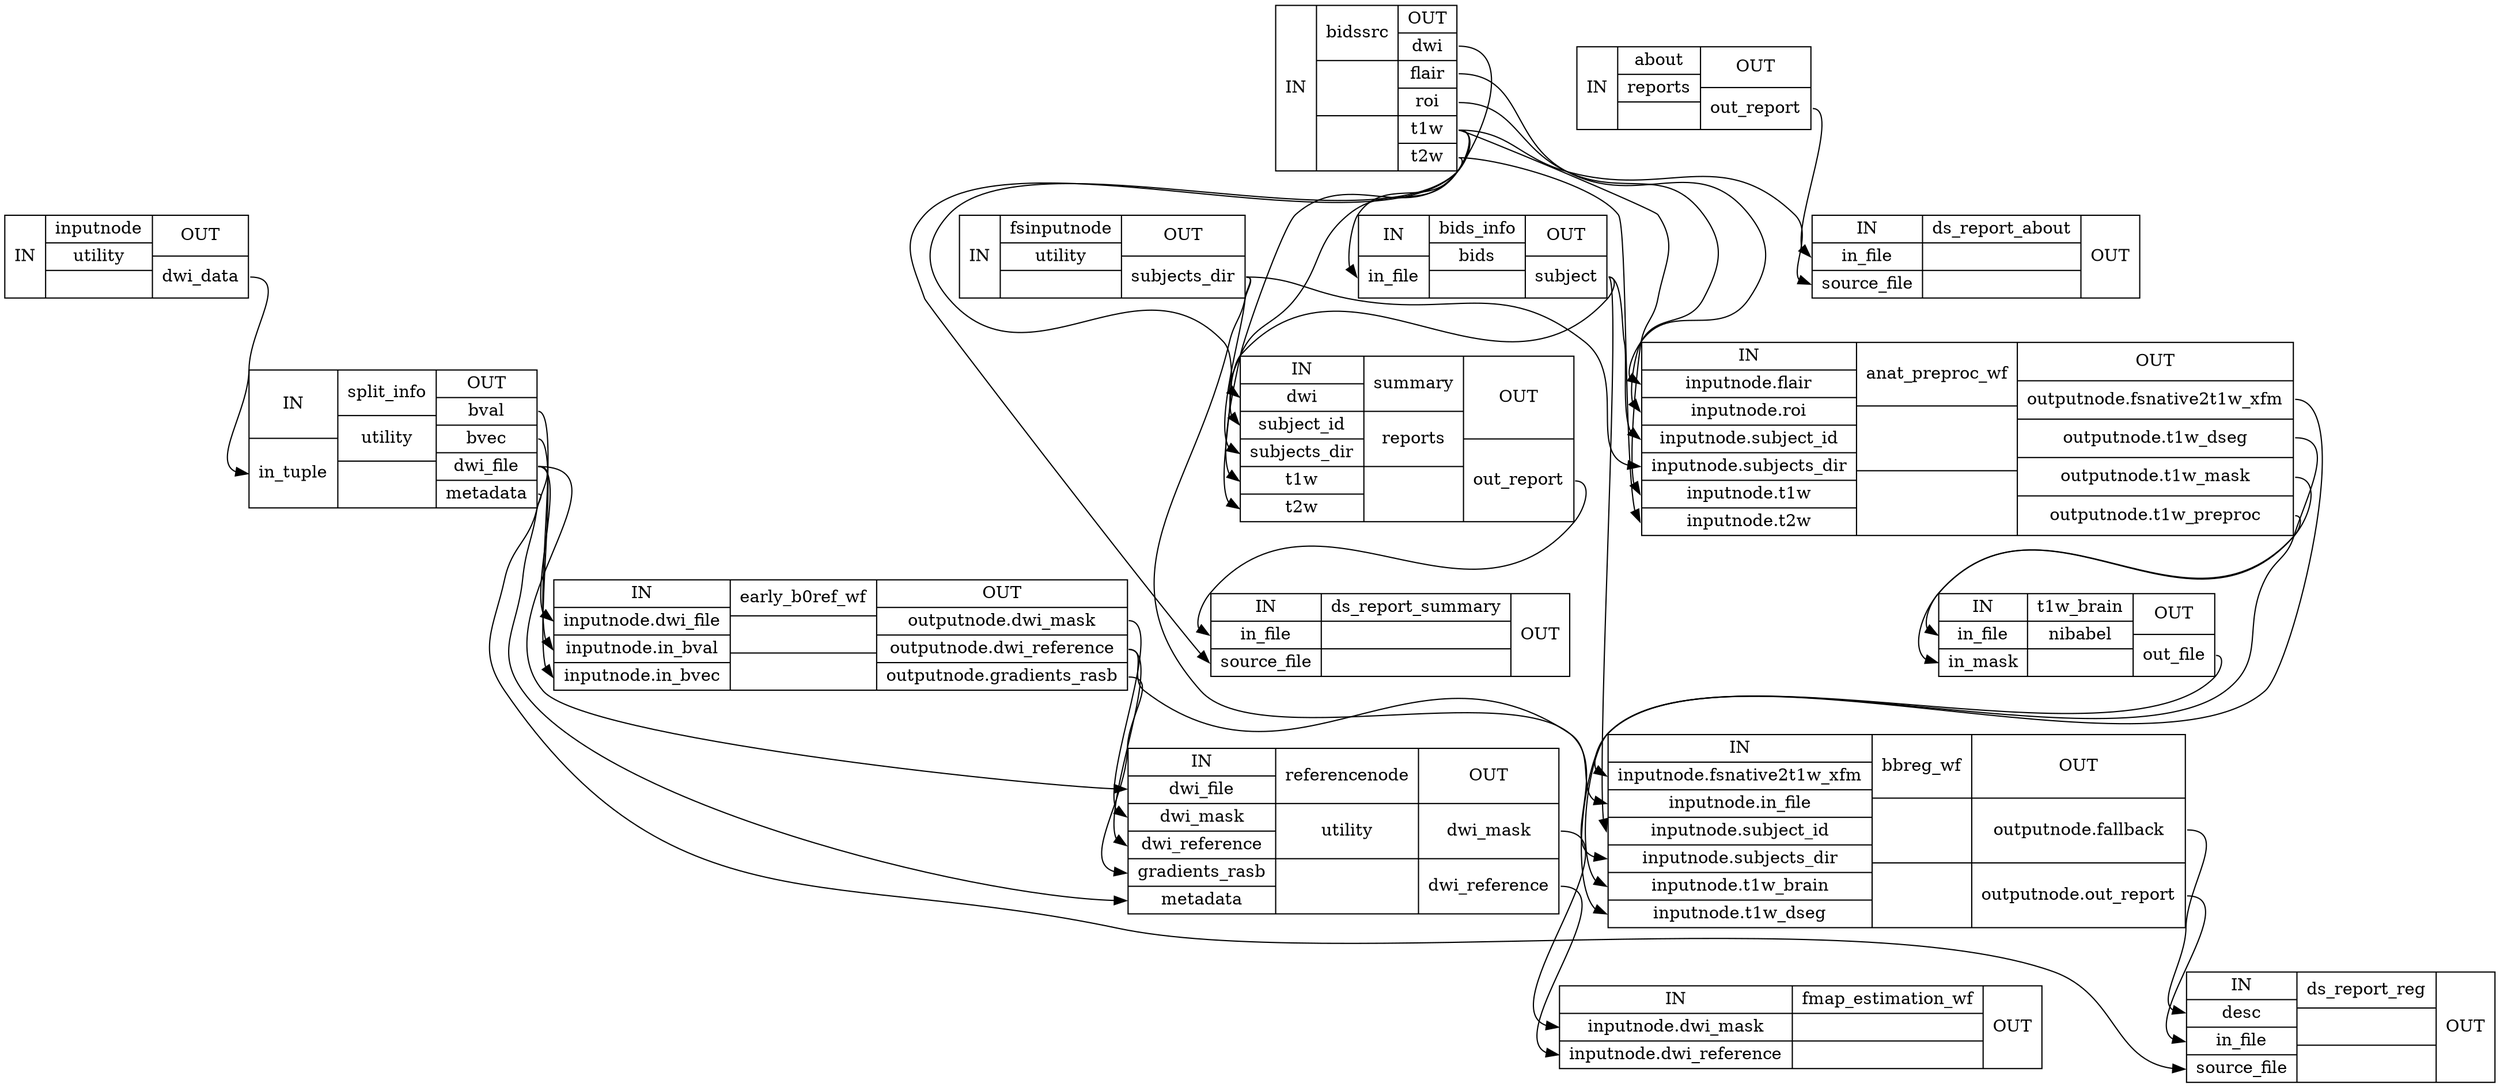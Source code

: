digraph structs {
node [shape=record];
single_subject_THP0005_wfinputnode [label="{IN}|{ inputnode | utility |  }|{OUT|<outdwidata> dwi_data}"];
single_subject_THP0005_wfsplit_info [label="{IN|<inintuple> in_tuple}|{ split_info | utility |  }|{OUT|<outbval> bval|<outbvec> bvec|<outdwifile> dwi_file|<outmetadata> metadata}"];
single_subject_THP0005_wfearly_b0ref_wf [label="{IN|<ininputnodedwifile> inputnode.dwi_file|<ininputnodeinbval> inputnode.in_bval|<ininputnodeinbvec> inputnode.in_bvec}|{ early_b0ref_wf |  |  }|{OUT|<outoutputnodedwimask> outputnode.dwi_mask|<outoutputnodedwireference> outputnode.dwi_reference|<outoutputnodegradientsrasb> outputnode.gradients_rasb}"];
single_subject_THP0005_wfreferencenode [label="{IN|<indwifile> dwi_file|<indwimask> dwi_mask|<indwireference> dwi_reference|<ingradientsrasb> gradients_rasb|<inmetadata> metadata}|{ referencenode | utility |  }|{OUT|<outdwimask> dwi_mask|<outdwireference> dwi_reference}"];
single_subject_THP0005_wffmap_estimation_wf [label="{IN|<ininputnodedwimask> inputnode.dwi_mask|<ininputnodedwireference> inputnode.dwi_reference}|{ fmap_estimation_wf |  |  }|{OUT}"];
single_subject_THP0005_wfabout [label="{IN}|{ about | reports |  }|{OUT|<outoutreport> out_report}"];
single_subject_THP0005_wfbidssrc [label="{IN}|{ bidssrc |  |  }|{OUT|<outdwi> dwi|<outflair> flair|<outroi> roi|<outt1w> t1w|<outt2w> t2w}"];
single_subject_THP0005_wfds_report_about [label="{IN|<ininfile> in_file|<insourcefile> source_file}|{ ds_report_about |  |  }|{OUT}"];
single_subject_THP0005_wfbids_info [label="{IN|<ininfile> in_file}|{ bids_info | bids |  }|{OUT|<outsubject> subject}"];
single_subject_THP0005_wffsinputnode [label="{IN}|{ fsinputnode | utility |  }|{OUT|<outsubjectsdir> subjects_dir}"];
single_subject_THP0005_wfsummary [label="{IN|<indwi> dwi|<insubjectid> subject_id|<insubjectsdir> subjects_dir|<int1w> t1w|<int2w> t2w}|{ summary | reports |  }|{OUT|<outoutreport> out_report}"];
single_subject_THP0005_wfds_report_summary [label="{IN|<ininfile> in_file|<insourcefile> source_file}|{ ds_report_summary |  |  }|{OUT}"];
single_subject_THP0005_wfanat_preproc_wf [label="{IN|<ininputnodeflair> inputnode.flair|<ininputnoderoi> inputnode.roi|<ininputnodesubjectid> inputnode.subject_id|<ininputnodesubjectsdir> inputnode.subjects_dir|<ininputnodet1w> inputnode.t1w|<ininputnodet2w> inputnode.t2w}|{ anat_preproc_wf |  |  }|{OUT|<outoutputnodefsnative2t1wxfm> outputnode.fsnative2t1w_xfm|<outoutputnodet1wdseg> outputnode.t1w_dseg|<outoutputnodet1wmask> outputnode.t1w_mask|<outoutputnodet1wpreproc> outputnode.t1w_preproc}"];
single_subject_THP0005_wft1w_brain [label="{IN|<ininfile> in_file|<ininmask> in_mask}|{ t1w_brain | nibabel |  }|{OUT|<outoutfile> out_file}"];
single_subject_THP0005_wfbbreg_wf [label="{IN|<ininputnodefsnative2t1wxfm> inputnode.fsnative2t1w_xfm|<ininputnodeinfile> inputnode.in_file|<ininputnodesubjectid> inputnode.subject_id|<ininputnodesubjectsdir> inputnode.subjects_dir|<ininputnodet1wbrain> inputnode.t1w_brain|<ininputnodet1wdseg> inputnode.t1w_dseg}|{ bbreg_wf |  |  }|{OUT|<outoutputnodefallback> outputnode.fallback|<outoutputnodeoutreport> outputnode.out_report}"];
single_subject_THP0005_wfds_report_reg [label="{IN|<indesc> desc|<ininfile> in_file|<insourcefile> source_file}|{ ds_report_reg |  |  }|{OUT}"];
single_subject_THP0005_wfabout:outoutreport:e -> single_subject_THP0005_wfds_report_about:ininfile:w;
single_subject_THP0005_wfanat_preproc_wf:outoutputnodefsnative2t1wxfm:e -> single_subject_THP0005_wfbbreg_wf:ininputnodefsnative2t1wxfm:w;
single_subject_THP0005_wfanat_preproc_wf:outoutputnodet1wdseg:e -> single_subject_THP0005_wfbbreg_wf:ininputnodet1wdseg:w;
single_subject_THP0005_wfanat_preproc_wf:outoutputnodet1wmask:e -> single_subject_THP0005_wft1w_brain:ininmask:w;
single_subject_THP0005_wfanat_preproc_wf:outoutputnodet1wpreproc:e -> single_subject_THP0005_wft1w_brain:ininfile:w;
single_subject_THP0005_wfbbreg_wf:outoutputnodefallback:e -> single_subject_THP0005_wfds_report_reg:indesc:w;
single_subject_THP0005_wfbbreg_wf:outoutputnodeoutreport:e -> single_subject_THP0005_wfds_report_reg:ininfile:w;
single_subject_THP0005_wfbids_info:outsubject:e -> single_subject_THP0005_wfanat_preproc_wf:ininputnodesubjectid:w;
single_subject_THP0005_wfbids_info:outsubject:e -> single_subject_THP0005_wfbbreg_wf:ininputnodesubjectid:w;
single_subject_THP0005_wfbids_info:outsubject:e -> single_subject_THP0005_wfsummary:insubjectid:w;
single_subject_THP0005_wfbidssrc:outdwi:e -> single_subject_THP0005_wfsummary:indwi:w;
single_subject_THP0005_wfbidssrc:outflair:e -> single_subject_THP0005_wfanat_preproc_wf:ininputnodeflair:w;
single_subject_THP0005_wfbidssrc:outroi:e -> single_subject_THP0005_wfanat_preproc_wf:ininputnoderoi:w;
single_subject_THP0005_wfbidssrc:outt1w:e -> single_subject_THP0005_wfanat_preproc_wf:ininputnodet1w:w;
single_subject_THP0005_wfbidssrc:outt1w:e -> single_subject_THP0005_wfbids_info:ininfile:w;
single_subject_THP0005_wfbidssrc:outt1w:e -> single_subject_THP0005_wfds_report_about:insourcefile:w;
single_subject_THP0005_wfbidssrc:outt1w:e -> single_subject_THP0005_wfds_report_summary:insourcefile:w;
single_subject_THP0005_wfbidssrc:outt1w:e -> single_subject_THP0005_wfsummary:int1w:w;
single_subject_THP0005_wfbidssrc:outt2w:e -> single_subject_THP0005_wfanat_preproc_wf:ininputnodet2w:w;
single_subject_THP0005_wfbidssrc:outt2w:e -> single_subject_THP0005_wfsummary:int2w:w;
single_subject_THP0005_wfearly_b0ref_wf:outoutputnodedwimask:e -> single_subject_THP0005_wfreferencenode:indwimask:w;
single_subject_THP0005_wfearly_b0ref_wf:outoutputnodedwireference:e -> single_subject_THP0005_wfbbreg_wf:ininputnodeinfile:w;
single_subject_THP0005_wfearly_b0ref_wf:outoutputnodedwireference:e -> single_subject_THP0005_wfreferencenode:indwireference:w;
single_subject_THP0005_wfearly_b0ref_wf:outoutputnodegradientsrasb:e -> single_subject_THP0005_wfreferencenode:ingradientsrasb:w;
single_subject_THP0005_wffsinputnode:outsubjectsdir:e -> single_subject_THP0005_wfanat_preproc_wf:ininputnodesubjectsdir:w;
single_subject_THP0005_wffsinputnode:outsubjectsdir:e -> single_subject_THP0005_wfbbreg_wf:ininputnodesubjectsdir:w;
single_subject_THP0005_wffsinputnode:outsubjectsdir:e -> single_subject_THP0005_wfsummary:insubjectsdir:w;
single_subject_THP0005_wfinputnode:outdwidata:e -> single_subject_THP0005_wfsplit_info:inintuple:w;
single_subject_THP0005_wfreferencenode:outdwimask:e -> single_subject_THP0005_wffmap_estimation_wf:ininputnodedwimask:w;
single_subject_THP0005_wfreferencenode:outdwireference:e -> single_subject_THP0005_wffmap_estimation_wf:ininputnodedwireference:w;
single_subject_THP0005_wfsplit_info:outbval:e -> single_subject_THP0005_wfearly_b0ref_wf:ininputnodeinbval:w;
single_subject_THP0005_wfsplit_info:outbvec:e -> single_subject_THP0005_wfearly_b0ref_wf:ininputnodeinbvec:w;
single_subject_THP0005_wfsplit_info:outdwifile:e -> single_subject_THP0005_wfds_report_reg:insourcefile:w;
single_subject_THP0005_wfsplit_info:outdwifile:e -> single_subject_THP0005_wfearly_b0ref_wf:ininputnodedwifile:w;
single_subject_THP0005_wfsplit_info:outdwifile:e -> single_subject_THP0005_wfreferencenode:indwifile:w;
single_subject_THP0005_wfsplit_info:outmetadata:e -> single_subject_THP0005_wfreferencenode:inmetadata:w;
single_subject_THP0005_wfsummary:outoutreport:e -> single_subject_THP0005_wfds_report_summary:ininfile:w;
single_subject_THP0005_wft1w_brain:outoutfile:e -> single_subject_THP0005_wfbbreg_wf:ininputnodet1wbrain:w;
}
